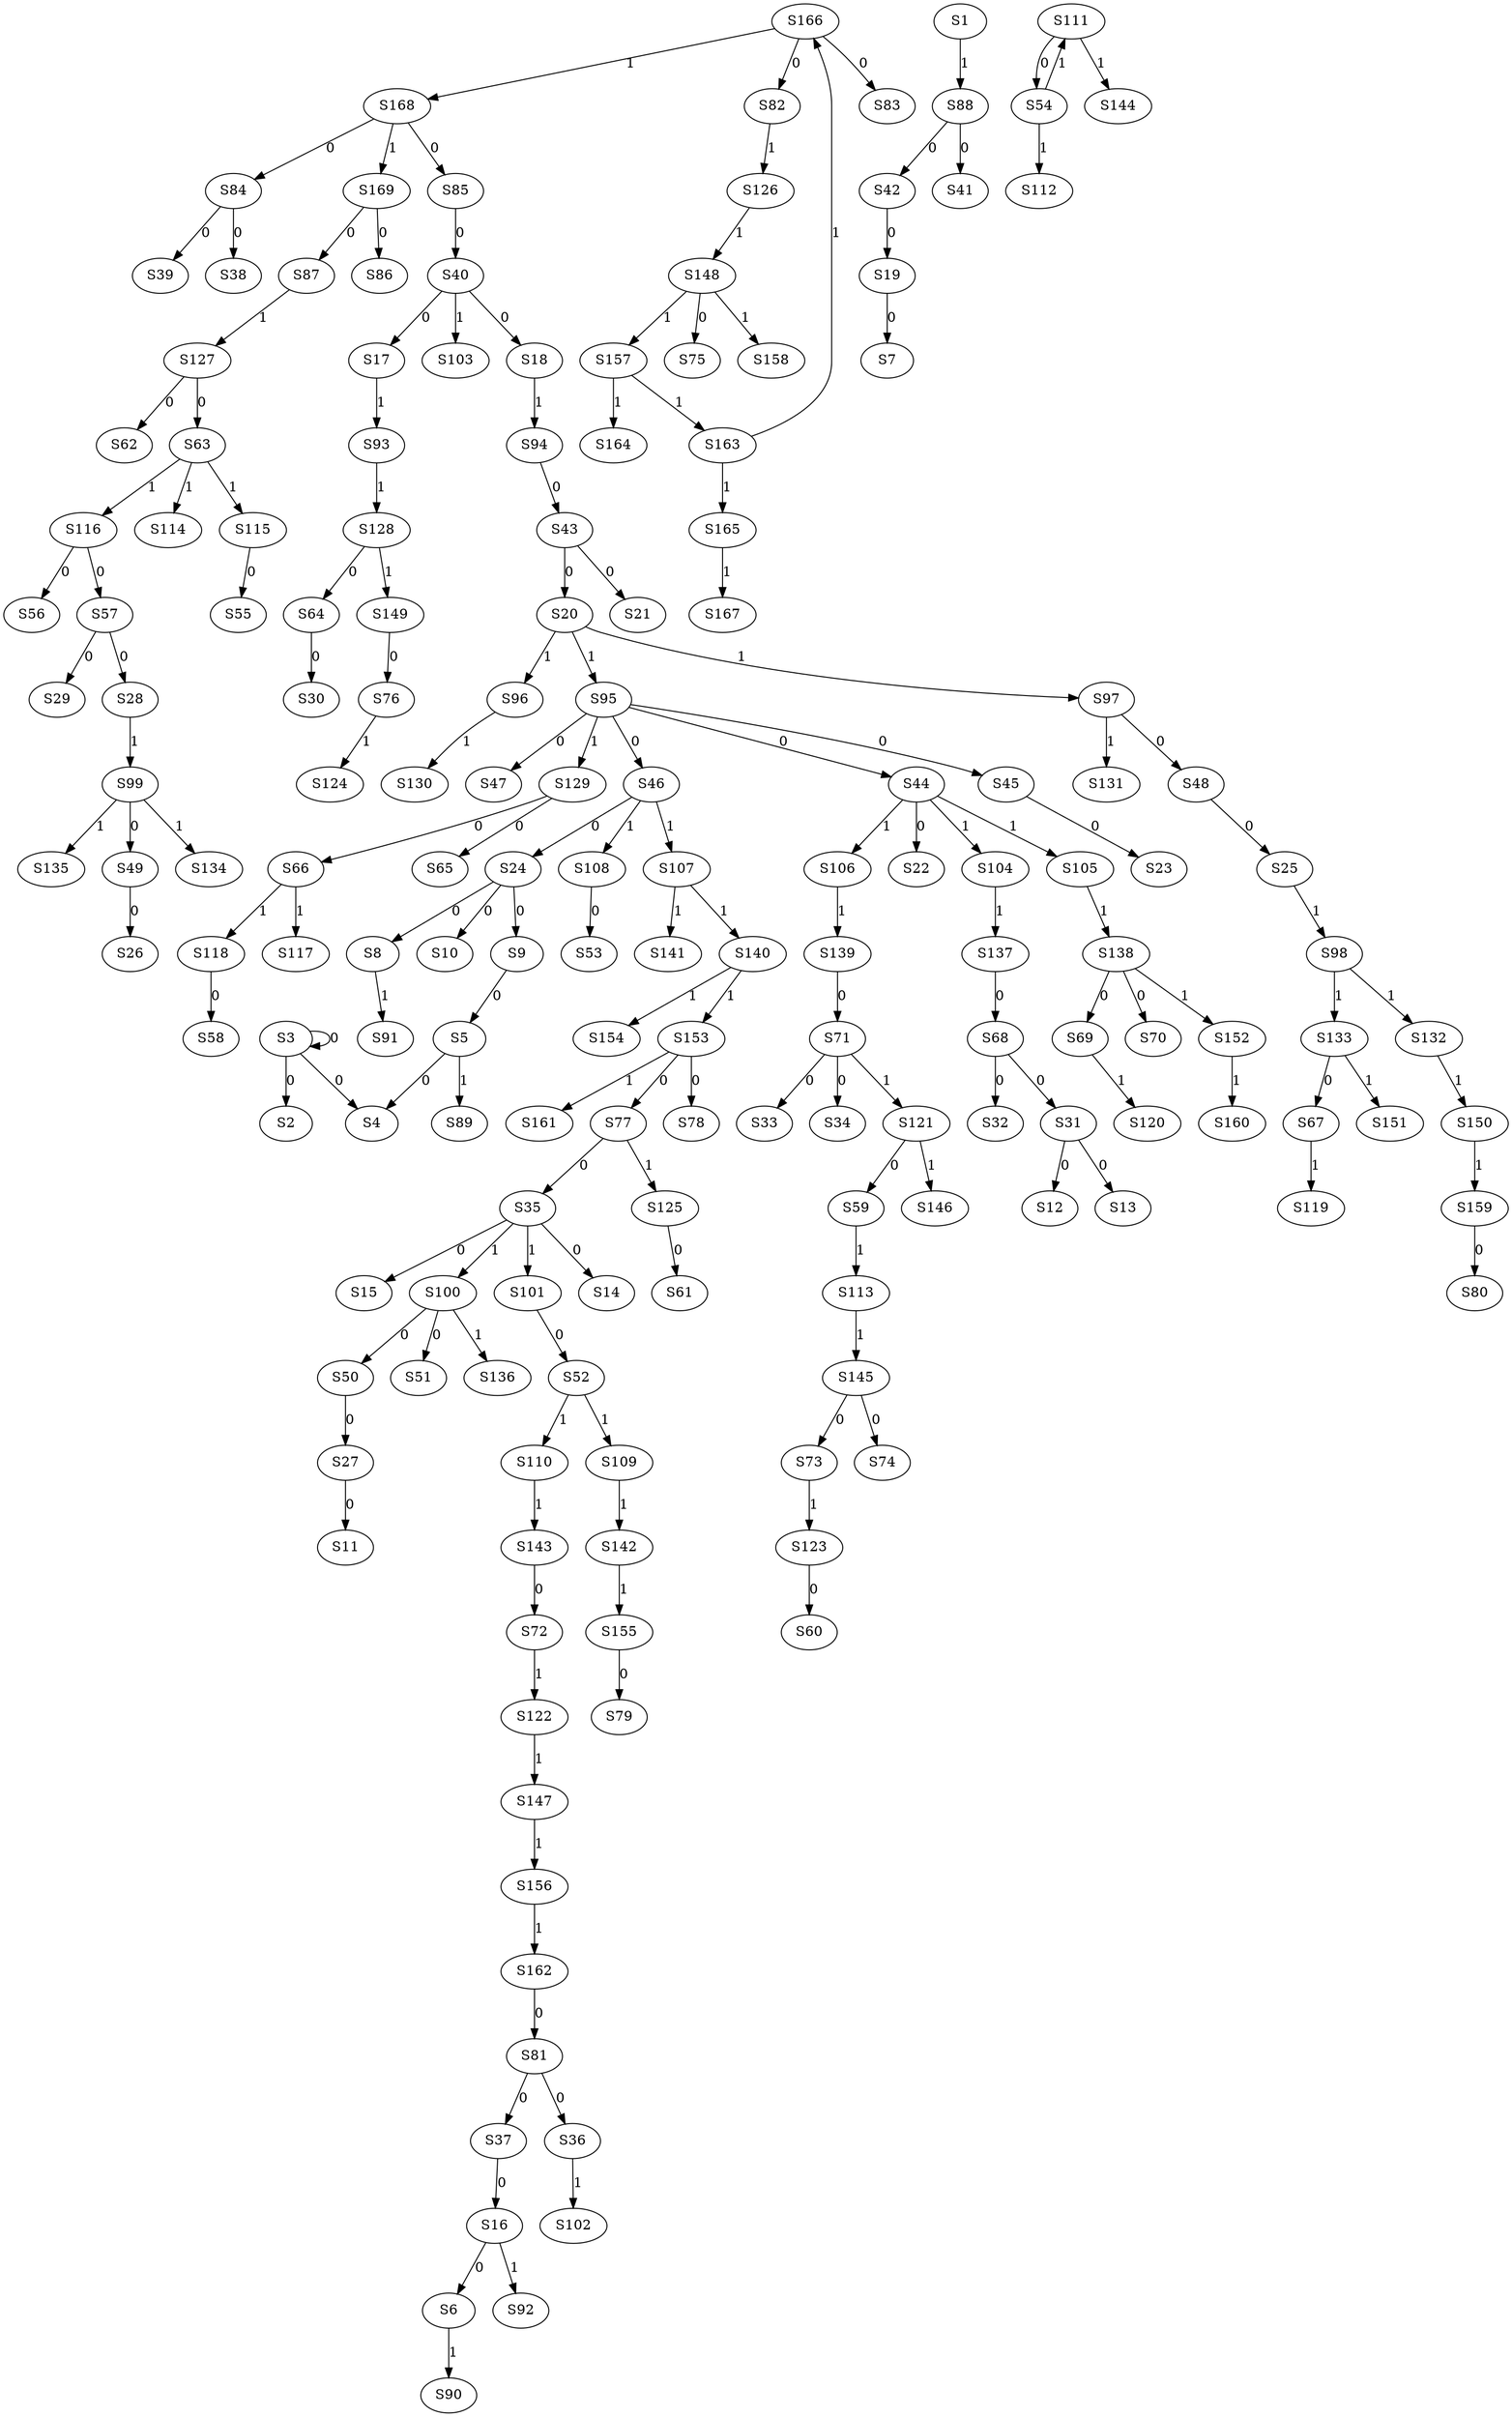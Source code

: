 strict digraph {
	S3 -> S2 [ label = 0 ];
	S3 -> S3 [ label = 0 ];
	S5 -> S4 [ label = 0 ];
	S9 -> S5 [ label = 0 ];
	S16 -> S6 [ label = 0 ];
	S19 -> S7 [ label = 0 ];
	S24 -> S8 [ label = 0 ];
	S24 -> S9 [ label = 0 ];
	S24 -> S10 [ label = 0 ];
	S27 -> S11 [ label = 0 ];
	S31 -> S12 [ label = 0 ];
	S31 -> S13 [ label = 0 ];
	S35 -> S14 [ label = 0 ];
	S35 -> S15 [ label = 0 ];
	S37 -> S16 [ label = 0 ];
	S40 -> S17 [ label = 0 ];
	S40 -> S18 [ label = 0 ];
	S42 -> S19 [ label = 0 ];
	S43 -> S20 [ label = 0 ];
	S43 -> S21 [ label = 0 ];
	S44 -> S22 [ label = 0 ];
	S45 -> S23 [ label = 0 ];
	S46 -> S24 [ label = 0 ];
	S48 -> S25 [ label = 0 ];
	S49 -> S26 [ label = 0 ];
	S50 -> S27 [ label = 0 ];
	S57 -> S28 [ label = 0 ];
	S57 -> S29 [ label = 0 ];
	S64 -> S30 [ label = 0 ];
	S68 -> S31 [ label = 0 ];
	S68 -> S32 [ label = 0 ];
	S71 -> S33 [ label = 0 ];
	S71 -> S34 [ label = 0 ];
	S77 -> S35 [ label = 0 ];
	S81 -> S36 [ label = 0 ];
	S81 -> S37 [ label = 0 ];
	S84 -> S38 [ label = 0 ];
	S84 -> S39 [ label = 0 ];
	S85 -> S40 [ label = 0 ];
	S88 -> S41 [ label = 0 ];
	S88 -> S42 [ label = 0 ];
	S94 -> S43 [ label = 0 ];
	S95 -> S44 [ label = 0 ];
	S95 -> S45 [ label = 0 ];
	S95 -> S46 [ label = 0 ];
	S95 -> S47 [ label = 0 ];
	S97 -> S48 [ label = 0 ];
	S99 -> S49 [ label = 0 ];
	S100 -> S50 [ label = 0 ];
	S100 -> S51 [ label = 0 ];
	S101 -> S52 [ label = 0 ];
	S108 -> S53 [ label = 0 ];
	S111 -> S54 [ label = 0 ];
	S115 -> S55 [ label = 0 ];
	S116 -> S56 [ label = 0 ];
	S116 -> S57 [ label = 0 ];
	S118 -> S58 [ label = 0 ];
	S121 -> S59 [ label = 0 ];
	S123 -> S60 [ label = 0 ];
	S125 -> S61 [ label = 0 ];
	S127 -> S62 [ label = 0 ];
	S127 -> S63 [ label = 0 ];
	S128 -> S64 [ label = 0 ];
	S129 -> S65 [ label = 0 ];
	S129 -> S66 [ label = 0 ];
	S133 -> S67 [ label = 0 ];
	S137 -> S68 [ label = 0 ];
	S138 -> S69 [ label = 0 ];
	S138 -> S70 [ label = 0 ];
	S139 -> S71 [ label = 0 ];
	S143 -> S72 [ label = 0 ];
	S145 -> S73 [ label = 0 ];
	S145 -> S74 [ label = 0 ];
	S148 -> S75 [ label = 0 ];
	S149 -> S76 [ label = 0 ];
	S153 -> S77 [ label = 0 ];
	S153 -> S78 [ label = 0 ];
	S155 -> S79 [ label = 0 ];
	S159 -> S80 [ label = 0 ];
	S162 -> S81 [ label = 0 ];
	S166 -> S82 [ label = 0 ];
	S166 -> S83 [ label = 0 ];
	S168 -> S84 [ label = 0 ];
	S168 -> S85 [ label = 0 ];
	S169 -> S86 [ label = 0 ];
	S169 -> S87 [ label = 0 ];
	S1 -> S88 [ label = 1 ];
	S5 -> S89 [ label = 1 ];
	S6 -> S90 [ label = 1 ];
	S8 -> S91 [ label = 1 ];
	S16 -> S92 [ label = 1 ];
	S17 -> S93 [ label = 1 ];
	S18 -> S94 [ label = 1 ];
	S20 -> S95 [ label = 1 ];
	S20 -> S96 [ label = 1 ];
	S20 -> S97 [ label = 1 ];
	S25 -> S98 [ label = 1 ];
	S28 -> S99 [ label = 1 ];
	S35 -> S100 [ label = 1 ];
	S35 -> S101 [ label = 1 ];
	S36 -> S102 [ label = 1 ];
	S40 -> S103 [ label = 1 ];
	S44 -> S104 [ label = 1 ];
	S44 -> S105 [ label = 1 ];
	S44 -> S106 [ label = 1 ];
	S46 -> S107 [ label = 1 ];
	S46 -> S108 [ label = 1 ];
	S52 -> S109 [ label = 1 ];
	S52 -> S110 [ label = 1 ];
	S54 -> S111 [ label = 1 ];
	S54 -> S112 [ label = 1 ];
	S59 -> S113 [ label = 1 ];
	S63 -> S114 [ label = 1 ];
	S63 -> S115 [ label = 1 ];
	S63 -> S116 [ label = 1 ];
	S66 -> S117 [ label = 1 ];
	S66 -> S118 [ label = 1 ];
	S67 -> S119 [ label = 1 ];
	S69 -> S120 [ label = 1 ];
	S71 -> S121 [ label = 1 ];
	S72 -> S122 [ label = 1 ];
	S73 -> S123 [ label = 1 ];
	S76 -> S124 [ label = 1 ];
	S77 -> S125 [ label = 1 ];
	S82 -> S126 [ label = 1 ];
	S87 -> S127 [ label = 1 ];
	S93 -> S128 [ label = 1 ];
	S95 -> S129 [ label = 1 ];
	S96 -> S130 [ label = 1 ];
	S97 -> S131 [ label = 1 ];
	S98 -> S132 [ label = 1 ];
	S98 -> S133 [ label = 1 ];
	S99 -> S134 [ label = 1 ];
	S99 -> S135 [ label = 1 ];
	S100 -> S136 [ label = 1 ];
	S104 -> S137 [ label = 1 ];
	S105 -> S138 [ label = 1 ];
	S106 -> S139 [ label = 1 ];
	S107 -> S140 [ label = 1 ];
	S107 -> S141 [ label = 1 ];
	S109 -> S142 [ label = 1 ];
	S110 -> S143 [ label = 1 ];
	S111 -> S144 [ label = 1 ];
	S113 -> S145 [ label = 1 ];
	S121 -> S146 [ label = 1 ];
	S122 -> S147 [ label = 1 ];
	S126 -> S148 [ label = 1 ];
	S128 -> S149 [ label = 1 ];
	S132 -> S150 [ label = 1 ];
	S133 -> S151 [ label = 1 ];
	S138 -> S152 [ label = 1 ];
	S140 -> S153 [ label = 1 ];
	S140 -> S154 [ label = 1 ];
	S142 -> S155 [ label = 1 ];
	S147 -> S156 [ label = 1 ];
	S148 -> S157 [ label = 1 ];
	S148 -> S158 [ label = 1 ];
	S150 -> S159 [ label = 1 ];
	S152 -> S160 [ label = 1 ];
	S153 -> S161 [ label = 1 ];
	S156 -> S162 [ label = 1 ];
	S157 -> S163 [ label = 1 ];
	S157 -> S164 [ label = 1 ];
	S163 -> S165 [ label = 1 ];
	S163 -> S166 [ label = 1 ];
	S165 -> S167 [ label = 1 ];
	S166 -> S168 [ label = 1 ];
	S168 -> S169 [ label = 1 ];
	S3 -> S4 [ label = 0 ];
}